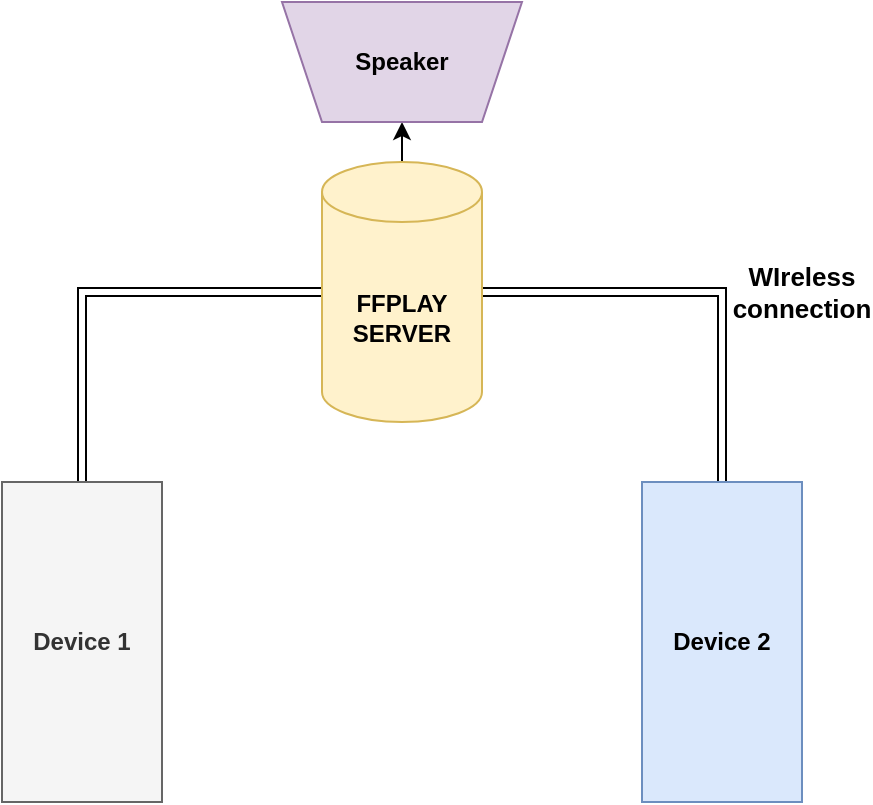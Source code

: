 <mxfile version="14.2.4" type="github">
  <diagram id="qhhjFQO3QGQMkcrurxhR" name="Page-1">
    <mxGraphModel dx="1350" dy="806" grid="1" gridSize="10" guides="1" tooltips="1" connect="1" arrows="1" fold="1" page="1" pageScale="1" pageWidth="850" pageHeight="1100" math="0" shadow="0">
      <root>
        <mxCell id="0" />
        <mxCell id="1" parent="0" />
        <mxCell id="vora00ziVYJ-E_G84tqU-6" style="edgeStyle=orthogonalEdgeStyle;shape=link;curved=1;rounded=0;orthogonalLoop=1;jettySize=auto;html=1;exitX=0;exitY=0.5;exitDx=0;exitDy=0;entryX=0;entryY=0.5;entryDx=0;entryDy=0;entryPerimeter=0;" edge="1" parent="1" source="vora00ziVYJ-E_G84tqU-1" target="vora00ziVYJ-E_G84tqU-3">
          <mxGeometry relative="1" as="geometry" />
        </mxCell>
        <mxCell id="vora00ziVYJ-E_G84tqU-1" value="&lt;b&gt;Device 1&lt;/b&gt;" style="rounded=0;whiteSpace=wrap;html=1;direction=south;fillColor=#f5f5f5;strokeColor=#666666;fontColor=#333333;" vertex="1" parent="1">
          <mxGeometry x="160" y="320" width="80" height="160" as="geometry" />
        </mxCell>
        <mxCell id="vora00ziVYJ-E_G84tqU-7" style="edgeStyle=orthogonalEdgeStyle;shape=link;curved=1;rounded=0;orthogonalLoop=1;jettySize=auto;html=1;exitX=0;exitY=0.5;exitDx=0;exitDy=0;entryX=1;entryY=0.5;entryDx=0;entryDy=0;entryPerimeter=0;" edge="1" parent="1" source="vora00ziVYJ-E_G84tqU-2" target="vora00ziVYJ-E_G84tqU-3">
          <mxGeometry relative="1" as="geometry" />
        </mxCell>
        <mxCell id="vora00ziVYJ-E_G84tqU-2" value="&lt;b&gt;Device 2&lt;/b&gt;" style="rounded=0;whiteSpace=wrap;html=1;direction=south;fillColor=#dae8fc;strokeColor=#6c8ebf;" vertex="1" parent="1">
          <mxGeometry x="480" y="320" width="80" height="160" as="geometry" />
        </mxCell>
        <mxCell id="vora00ziVYJ-E_G84tqU-11" style="edgeStyle=none;rounded=0;orthogonalLoop=1;jettySize=auto;html=1;exitX=0.5;exitY=0;exitDx=0;exitDy=0;exitPerimeter=0;entryX=0.5;entryY=0;entryDx=0;entryDy=0;" edge="1" parent="1" source="vora00ziVYJ-E_G84tqU-3" target="vora00ziVYJ-E_G84tqU-9">
          <mxGeometry relative="1" as="geometry" />
        </mxCell>
        <mxCell id="vora00ziVYJ-E_G84tqU-3" value="&lt;b&gt;FFPLAY&lt;br&gt;SERVER&lt;/b&gt;" style="shape=cylinder3;whiteSpace=wrap;html=1;boundedLbl=1;backgroundOutline=1;size=15;fillColor=#fff2cc;strokeColor=#d6b656;" vertex="1" parent="1">
          <mxGeometry x="320" y="160" width="80" height="130" as="geometry" />
        </mxCell>
        <mxCell id="vora00ziVYJ-E_G84tqU-8" value="&lt;b&gt;&lt;font style=&quot;font-size: 13px&quot;&gt;WIreless connection&lt;/font&gt;&lt;/b&gt;" style="text;html=1;strokeColor=none;fillColor=none;align=center;verticalAlign=middle;whiteSpace=wrap;rounded=0;" vertex="1" parent="1">
          <mxGeometry x="540" y="215" width="40" height="20" as="geometry" />
        </mxCell>
        <mxCell id="vora00ziVYJ-E_G84tqU-9" value="&lt;b&gt;Speaker&lt;/b&gt;" style="shape=trapezoid;perimeter=trapezoidPerimeter;whiteSpace=wrap;html=1;fixedSize=1;direction=west;fillColor=#e1d5e7;strokeColor=#9673a6;" vertex="1" parent="1">
          <mxGeometry x="300" y="80" width="120" height="60" as="geometry" />
        </mxCell>
      </root>
    </mxGraphModel>
  </diagram>
</mxfile>
